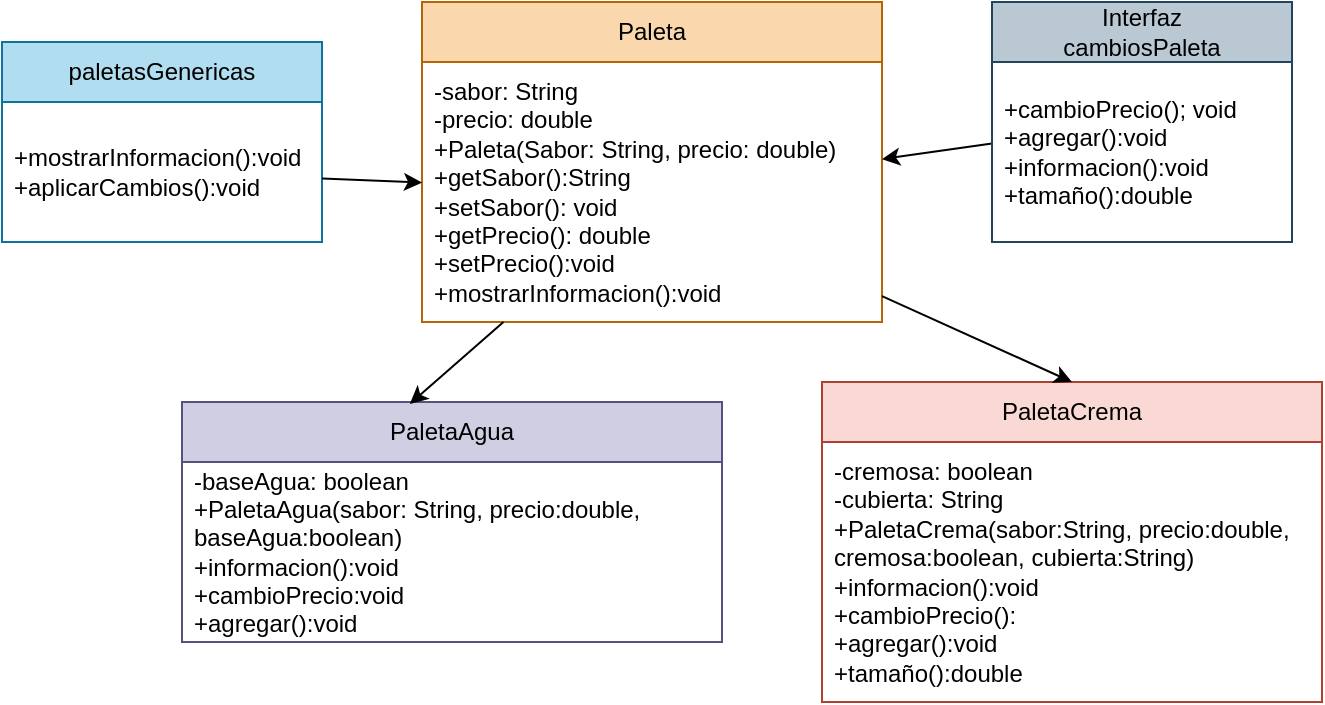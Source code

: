 <mxfile>
    <diagram id="orbkkZRE5-E6Jxhx1-Pf" name="Página-1">
        <mxGraphModel dx="1457" dy="467" grid="1" gridSize="10" guides="1" tooltips="1" connect="1" arrows="1" fold="1" page="1" pageScale="1" pageWidth="827" pageHeight="1169" math="0" shadow="0">
            <root>
                <mxCell id="0"/>
                <mxCell id="1" parent="0"/>
                <mxCell id="2" value="Paleta" style="swimlane;fontStyle=0;childLayout=stackLayout;horizontal=1;startSize=30;horizontalStack=0;resizeParent=1;resizeParentMax=0;resizeLast=0;collapsible=1;marginBottom=0;whiteSpace=wrap;html=1;fillColor=#fad7ac;strokeColor=#b46504;fontColor=#000000;" vertex="1" parent="1">
                    <mxGeometry x="120" y="30" width="230" height="160" as="geometry"/>
                </mxCell>
                <mxCell id="3" value="-sabor: String&lt;br&gt;-precio: double&lt;br&gt;+Paleta(Sabor: String, precio: double)&lt;br&gt;+getSabor():String&lt;br&gt;+setSabor(): void&lt;br&gt;+getPrecio(): double&lt;br&gt;+setPrecio():void&lt;br&gt;+mostrarInformacion():void" style="text;strokeColor=none;fillColor=none;align=left;verticalAlign=middle;spacingLeft=4;spacingRight=4;overflow=hidden;points=[[0,0.5],[1,0.5]];portConstraint=eastwest;rotatable=0;whiteSpace=wrap;html=1;fontColor=#000000;" vertex="1" parent="2">
                    <mxGeometry y="30" width="230" height="130" as="geometry"/>
                </mxCell>
                <mxCell id="6" value="PaletaAgua" style="swimlane;fontStyle=0;childLayout=stackLayout;horizontal=1;startSize=30;horizontalStack=0;resizeParent=1;resizeParentMax=0;resizeLast=0;collapsible=1;marginBottom=0;whiteSpace=wrap;html=1;fillColor=#d0cee2;strokeColor=#56517e;fontColor=#000000;" vertex="1" parent="1">
                    <mxGeometry y="230" width="270" height="120" as="geometry"/>
                </mxCell>
                <mxCell id="7" value="-baseAgua: boolean&lt;br&gt;+PaletaAgua(sabor: String, precio:double, baseAgua:boolean)&lt;br&gt;+informacion():void&lt;br&gt;+cambioPrecio:void&lt;br&gt;+agregar():void&lt;br&gt;+tamaño():double" style="text;strokeColor=none;fillColor=none;align=left;verticalAlign=middle;spacingLeft=4;spacingRight=4;overflow=hidden;points=[[0,0.5],[1,0.5]];portConstraint=eastwest;rotatable=0;whiteSpace=wrap;html=1;fontColor=#000000;" vertex="1" parent="6">
                    <mxGeometry y="30" width="270" height="90" as="geometry"/>
                </mxCell>
                <mxCell id="10" value="PaletaCrema" style="swimlane;fontStyle=0;childLayout=stackLayout;horizontal=1;startSize=30;horizontalStack=0;resizeParent=1;resizeParentMax=0;resizeLast=0;collapsible=1;marginBottom=0;whiteSpace=wrap;html=1;fillColor=#fad9d5;strokeColor=#ae4132;fontColor=#000000;" vertex="1" parent="1">
                    <mxGeometry x="320" y="220" width="250" height="160" as="geometry"/>
                </mxCell>
                <mxCell id="11" value="-cremosa: boolean&lt;br&gt;-cubierta: String&lt;br&gt;+PaletaCrema(sabor:String, precio:double, cremosa:boolean, cubierta:String)&lt;br&gt;+informacion():void&lt;br&gt;+cambioPrecio():&lt;br&gt;+agregar():void&lt;br&gt;+tamaño():double" style="text;strokeColor=none;fillColor=none;align=left;verticalAlign=middle;spacingLeft=4;spacingRight=4;overflow=hidden;points=[[0,0.5],[1,0.5]];portConstraint=eastwest;rotatable=0;whiteSpace=wrap;html=1;fontColor=#000000;" vertex="1" parent="10">
                    <mxGeometry y="30" width="250" height="130" as="geometry"/>
                </mxCell>
                <mxCell id="23" style="edgeStyle=none;html=1;fontColor=#000000;" edge="1" parent="1" source="14" target="3">
                    <mxGeometry relative="1" as="geometry"/>
                </mxCell>
                <mxCell id="14" value="Interfaz&lt;br&gt;cambiosPaleta" style="swimlane;fontStyle=0;childLayout=stackLayout;horizontal=1;startSize=30;horizontalStack=0;resizeParent=1;resizeParentMax=0;resizeLast=0;collapsible=1;marginBottom=0;whiteSpace=wrap;html=1;fillColor=#bac8d3;strokeColor=#23445d;fontColor=#000000;" vertex="1" parent="1">
                    <mxGeometry x="405" y="30" width="150" height="120" as="geometry"/>
                </mxCell>
                <mxCell id="15" value="+cambioPrecio(); void&lt;br&gt;+agregar():void&lt;br&gt;+informacion():void&lt;br&gt;+tamaño():double" style="text;strokeColor=none;fillColor=none;align=left;verticalAlign=middle;spacingLeft=4;spacingRight=4;overflow=hidden;points=[[0,0.5],[1,0.5]];portConstraint=eastwest;rotatable=0;whiteSpace=wrap;html=1;fontColor=#000000;" vertex="1" parent="14">
                    <mxGeometry y="30" width="150" height="90" as="geometry"/>
                </mxCell>
                <mxCell id="18" value="paletasGenericas" style="swimlane;fontStyle=0;childLayout=stackLayout;horizontal=1;startSize=30;horizontalStack=0;resizeParent=1;resizeParentMax=0;resizeLast=0;collapsible=1;marginBottom=0;whiteSpace=wrap;html=1;fillColor=#b1ddf0;strokeColor=#10739e;fontColor=#000000;" vertex="1" parent="1">
                    <mxGeometry x="-90" y="50" width="160" height="100" as="geometry"/>
                </mxCell>
                <mxCell id="19" value="+mostrarInformacion():void&lt;br&gt;+aplicarCambios():void" style="text;strokeColor=none;fillColor=none;align=left;verticalAlign=middle;spacingLeft=4;spacingRight=4;overflow=hidden;points=[[0,0.5],[1,0.5]];portConstraint=eastwest;rotatable=0;whiteSpace=wrap;html=1;fontColor=#000000;" vertex="1" parent="18">
                    <mxGeometry y="30" width="160" height="70" as="geometry"/>
                </mxCell>
                <mxCell id="22" style="edgeStyle=none;html=1;fontColor=#000000;" edge="1" parent="1" source="19" target="3">
                    <mxGeometry relative="1" as="geometry"/>
                </mxCell>
                <mxCell id="24" style="edgeStyle=none;html=1;entryX=0.422;entryY=0.008;entryDx=0;entryDy=0;entryPerimeter=0;fontColor=#000000;" edge="1" parent="1" source="3" target="6">
                    <mxGeometry relative="1" as="geometry"/>
                </mxCell>
                <mxCell id="25" style="edgeStyle=none;html=1;entryX=0.5;entryY=0;entryDx=0;entryDy=0;fontColor=#000000;" edge="1" parent="1" source="3" target="10">
                    <mxGeometry relative="1" as="geometry"/>
                </mxCell>
            </root>
        </mxGraphModel>
    </diagram>
</mxfile>
